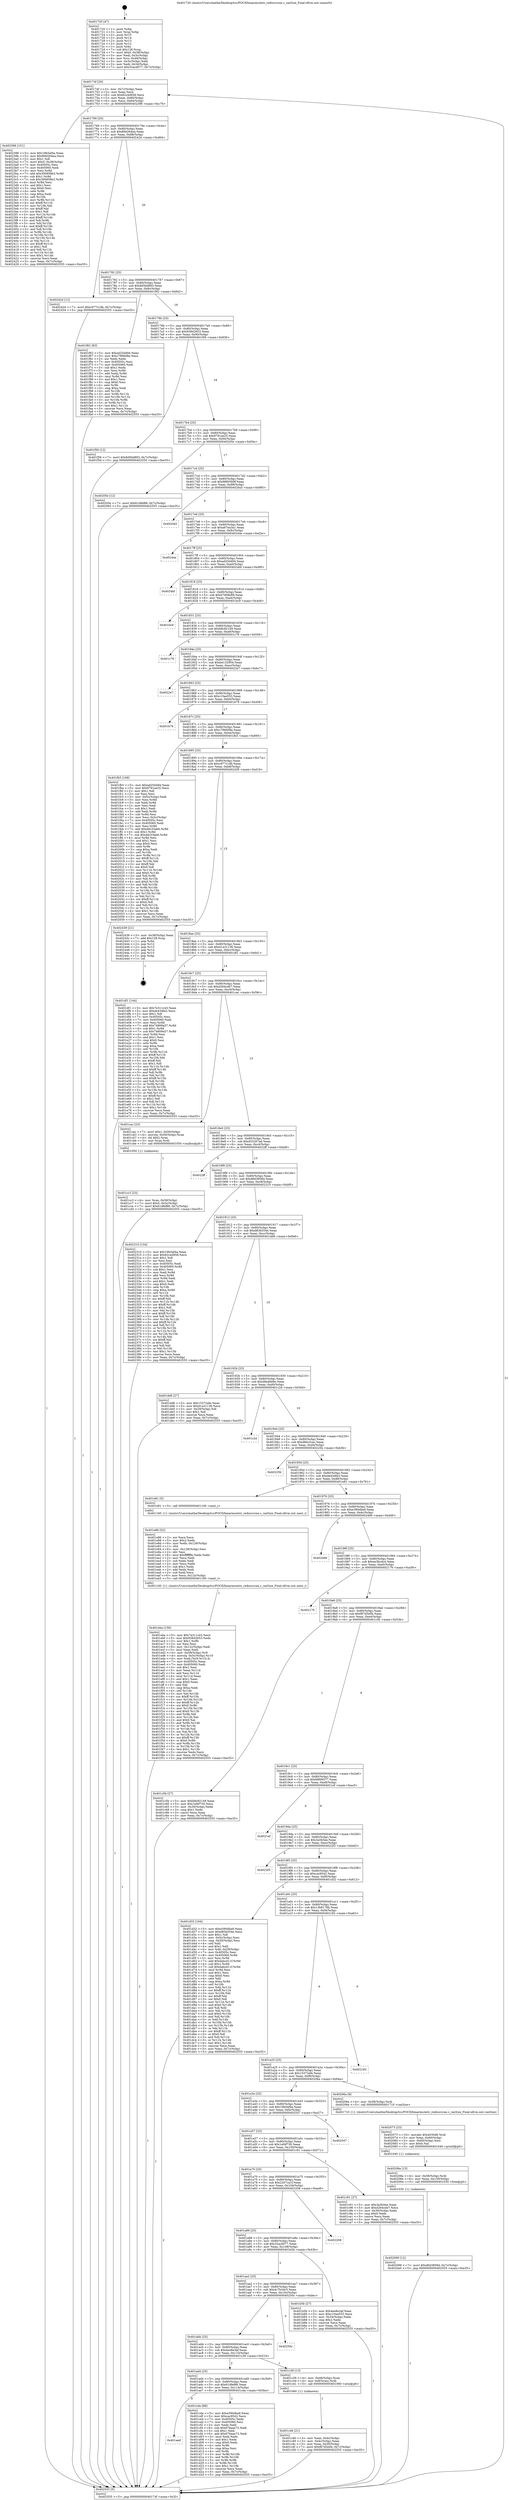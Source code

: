 digraph "0x401720" {
  label = "0x401720 (/mnt/c/Users/mathe/Desktop/tcc/POCII/binaries/extr_redissrcrax.c_raxSize_Final-ollvm.out::main(0))"
  labelloc = "t"
  node[shape=record]

  Entry [label="",width=0.3,height=0.3,shape=circle,fillcolor=black,style=filled]
  "0x40174f" [label="{
     0x40174f [26]\l
     | [instrs]\l
     &nbsp;&nbsp;0x40174f \<+3\>: mov -0x7c(%rbp),%eax\l
     &nbsp;&nbsp;0x401752 \<+2\>: mov %eax,%ecx\l
     &nbsp;&nbsp;0x401754 \<+6\>: sub $0x82c4d958,%ecx\l
     &nbsp;&nbsp;0x40175a \<+3\>: mov %eax,-0x80(%rbp)\l
     &nbsp;&nbsp;0x40175d \<+6\>: mov %ecx,-0x84(%rbp)\l
     &nbsp;&nbsp;0x401763 \<+6\>: je 0000000000402396 \<main+0xc76\>\l
  }"]
  "0x402396" [label="{
     0x402396 [151]\l
     | [instrs]\l
     &nbsp;&nbsp;0x402396 \<+5\>: mov $0x19b5af4a,%eax\l
     &nbsp;&nbsp;0x40239b \<+5\>: mov $0x89d264ea,%ecx\l
     &nbsp;&nbsp;0x4023a0 \<+2\>: mov $0x1,%dl\l
     &nbsp;&nbsp;0x4023a2 \<+7\>: movl $0x0,-0x38(%rbp)\l
     &nbsp;&nbsp;0x4023a9 \<+7\>: mov 0x40505c,%esi\l
     &nbsp;&nbsp;0x4023b0 \<+7\>: mov 0x405060,%edi\l
     &nbsp;&nbsp;0x4023b7 \<+3\>: mov %esi,%r8d\l
     &nbsp;&nbsp;0x4023ba \<+7\>: add $0x300858b3,%r8d\l
     &nbsp;&nbsp;0x4023c1 \<+4\>: sub $0x1,%r8d\l
     &nbsp;&nbsp;0x4023c5 \<+7\>: sub $0x300858b3,%r8d\l
     &nbsp;&nbsp;0x4023cc \<+4\>: imul %r8d,%esi\l
     &nbsp;&nbsp;0x4023d0 \<+3\>: and $0x1,%esi\l
     &nbsp;&nbsp;0x4023d3 \<+3\>: cmp $0x0,%esi\l
     &nbsp;&nbsp;0x4023d6 \<+4\>: sete %r9b\l
     &nbsp;&nbsp;0x4023da \<+3\>: cmp $0xa,%edi\l
     &nbsp;&nbsp;0x4023dd \<+4\>: setl %r10b\l
     &nbsp;&nbsp;0x4023e1 \<+3\>: mov %r9b,%r11b\l
     &nbsp;&nbsp;0x4023e4 \<+4\>: xor $0xff,%r11b\l
     &nbsp;&nbsp;0x4023e8 \<+3\>: mov %r10b,%bl\l
     &nbsp;&nbsp;0x4023eb \<+3\>: xor $0xff,%bl\l
     &nbsp;&nbsp;0x4023ee \<+3\>: xor $0x1,%dl\l
     &nbsp;&nbsp;0x4023f1 \<+3\>: mov %r11b,%r14b\l
     &nbsp;&nbsp;0x4023f4 \<+4\>: and $0xff,%r14b\l
     &nbsp;&nbsp;0x4023f8 \<+3\>: and %dl,%r9b\l
     &nbsp;&nbsp;0x4023fb \<+3\>: mov %bl,%r15b\l
     &nbsp;&nbsp;0x4023fe \<+4\>: and $0xff,%r15b\l
     &nbsp;&nbsp;0x402402 \<+3\>: and %dl,%r10b\l
     &nbsp;&nbsp;0x402405 \<+3\>: or %r9b,%r14b\l
     &nbsp;&nbsp;0x402408 \<+3\>: or %r10b,%r15b\l
     &nbsp;&nbsp;0x40240b \<+3\>: xor %r15b,%r14b\l
     &nbsp;&nbsp;0x40240e \<+3\>: or %bl,%r11b\l
     &nbsp;&nbsp;0x402411 \<+4\>: xor $0xff,%r11b\l
     &nbsp;&nbsp;0x402415 \<+3\>: or $0x1,%dl\l
     &nbsp;&nbsp;0x402418 \<+3\>: and %dl,%r11b\l
     &nbsp;&nbsp;0x40241b \<+3\>: or %r11b,%r14b\l
     &nbsp;&nbsp;0x40241e \<+4\>: test $0x1,%r14b\l
     &nbsp;&nbsp;0x402422 \<+3\>: cmovne %ecx,%eax\l
     &nbsp;&nbsp;0x402425 \<+3\>: mov %eax,-0x7c(%rbp)\l
     &nbsp;&nbsp;0x402428 \<+5\>: jmp 0000000000402555 \<main+0xe35\>\l
  }"]
  "0x401769" [label="{
     0x401769 [25]\l
     | [instrs]\l
     &nbsp;&nbsp;0x401769 \<+5\>: jmp 000000000040176e \<main+0x4e\>\l
     &nbsp;&nbsp;0x40176e \<+3\>: mov -0x80(%rbp),%eax\l
     &nbsp;&nbsp;0x401771 \<+5\>: sub $0x89d264ea,%eax\l
     &nbsp;&nbsp;0x401776 \<+6\>: mov %eax,-0x88(%rbp)\l
     &nbsp;&nbsp;0x40177c \<+6\>: je 000000000040242d \<main+0xd0d\>\l
  }"]
  Exit [label="",width=0.3,height=0.3,shape=circle,fillcolor=black,style=filled,peripheries=2]
  "0x40242d" [label="{
     0x40242d [12]\l
     | [instrs]\l
     &nbsp;&nbsp;0x40242d \<+7\>: movl $0xc977c1db,-0x7c(%rbp)\l
     &nbsp;&nbsp;0x402434 \<+5\>: jmp 0000000000402555 \<main+0xe35\>\l
  }"]
  "0x401782" [label="{
     0x401782 [25]\l
     | [instrs]\l
     &nbsp;&nbsp;0x401782 \<+5\>: jmp 0000000000401787 \<main+0x67\>\l
     &nbsp;&nbsp;0x401787 \<+3\>: mov -0x80(%rbp),%eax\l
     &nbsp;&nbsp;0x40178a \<+5\>: sub $0x8d5bd893,%eax\l
     &nbsp;&nbsp;0x40178f \<+6\>: mov %eax,-0x8c(%rbp)\l
     &nbsp;&nbsp;0x401795 \<+6\>: je 0000000000401f62 \<main+0x842\>\l
  }"]
  "0x402099" [label="{
     0x402099 [12]\l
     | [instrs]\l
     &nbsp;&nbsp;0x402099 \<+7\>: movl $0xd6d3858d,-0x7c(%rbp)\l
     &nbsp;&nbsp;0x4020a0 \<+5\>: jmp 0000000000402555 \<main+0xe35\>\l
  }"]
  "0x401f62" [label="{
     0x401f62 [83]\l
     | [instrs]\l
     &nbsp;&nbsp;0x401f62 \<+5\>: mov $0xad25d494,%eax\l
     &nbsp;&nbsp;0x401f67 \<+5\>: mov $0xc796608e,%ecx\l
     &nbsp;&nbsp;0x401f6c \<+2\>: xor %edx,%edx\l
     &nbsp;&nbsp;0x401f6e \<+7\>: mov 0x40505c,%esi\l
     &nbsp;&nbsp;0x401f75 \<+7\>: mov 0x405060,%edi\l
     &nbsp;&nbsp;0x401f7c \<+3\>: sub $0x1,%edx\l
     &nbsp;&nbsp;0x401f7f \<+3\>: mov %esi,%r8d\l
     &nbsp;&nbsp;0x401f82 \<+3\>: add %edx,%r8d\l
     &nbsp;&nbsp;0x401f85 \<+4\>: imul %r8d,%esi\l
     &nbsp;&nbsp;0x401f89 \<+3\>: and $0x1,%esi\l
     &nbsp;&nbsp;0x401f8c \<+3\>: cmp $0x0,%esi\l
     &nbsp;&nbsp;0x401f8f \<+4\>: sete %r9b\l
     &nbsp;&nbsp;0x401f93 \<+3\>: cmp $0xa,%edi\l
     &nbsp;&nbsp;0x401f96 \<+4\>: setl %r10b\l
     &nbsp;&nbsp;0x401f9a \<+3\>: mov %r9b,%r11b\l
     &nbsp;&nbsp;0x401f9d \<+3\>: and %r10b,%r11b\l
     &nbsp;&nbsp;0x401fa0 \<+3\>: xor %r10b,%r9b\l
     &nbsp;&nbsp;0x401fa3 \<+3\>: or %r9b,%r11b\l
     &nbsp;&nbsp;0x401fa6 \<+4\>: test $0x1,%r11b\l
     &nbsp;&nbsp;0x401faa \<+3\>: cmovne %ecx,%eax\l
     &nbsp;&nbsp;0x401fad \<+3\>: mov %eax,-0x7c(%rbp)\l
     &nbsp;&nbsp;0x401fb0 \<+5\>: jmp 0000000000402555 \<main+0xe35\>\l
  }"]
  "0x40179b" [label="{
     0x40179b [25]\l
     | [instrs]\l
     &nbsp;&nbsp;0x40179b \<+5\>: jmp 00000000004017a0 \<main+0x80\>\l
     &nbsp;&nbsp;0x4017a0 \<+3\>: mov -0x80(%rbp),%eax\l
     &nbsp;&nbsp;0x4017a3 \<+5\>: sub $0x93842653,%eax\l
     &nbsp;&nbsp;0x4017a8 \<+6\>: mov %eax,-0x90(%rbp)\l
     &nbsp;&nbsp;0x4017ae \<+6\>: je 0000000000401f56 \<main+0x836\>\l
  }"]
  "0x40208a" [label="{
     0x40208a [15]\l
     | [instrs]\l
     &nbsp;&nbsp;0x40208a \<+4\>: mov -0x58(%rbp),%rdi\l
     &nbsp;&nbsp;0x40208e \<+6\>: mov %eax,-0x130(%rbp)\l
     &nbsp;&nbsp;0x402094 \<+5\>: call 0000000000401030 \<free@plt\>\l
     | [calls]\l
     &nbsp;&nbsp;0x401030 \{1\} (unknown)\l
  }"]
  "0x401f56" [label="{
     0x401f56 [12]\l
     | [instrs]\l
     &nbsp;&nbsp;0x401f56 \<+7\>: movl $0x8d5bd893,-0x7c(%rbp)\l
     &nbsp;&nbsp;0x401f5d \<+5\>: jmp 0000000000402555 \<main+0xe35\>\l
  }"]
  "0x4017b4" [label="{
     0x4017b4 [25]\l
     | [instrs]\l
     &nbsp;&nbsp;0x4017b4 \<+5\>: jmp 00000000004017b9 \<main+0x99\>\l
     &nbsp;&nbsp;0x4017b9 \<+3\>: mov -0x80(%rbp),%eax\l
     &nbsp;&nbsp;0x4017bc \<+5\>: sub $0x9791ae25,%eax\l
     &nbsp;&nbsp;0x4017c1 \<+6\>: mov %eax,-0x94(%rbp)\l
     &nbsp;&nbsp;0x4017c7 \<+6\>: je 000000000040205e \<main+0x93e\>\l
  }"]
  "0x402073" [label="{
     0x402073 [23]\l
     | [instrs]\l
     &nbsp;&nbsp;0x402073 \<+10\>: movabs $0x4030d6,%rdi\l
     &nbsp;&nbsp;0x40207d \<+3\>: mov %eax,-0x60(%rbp)\l
     &nbsp;&nbsp;0x402080 \<+3\>: mov -0x60(%rbp),%esi\l
     &nbsp;&nbsp;0x402083 \<+2\>: mov $0x0,%al\l
     &nbsp;&nbsp;0x402085 \<+5\>: call 0000000000401040 \<printf@plt\>\l
     | [calls]\l
     &nbsp;&nbsp;0x401040 \{1\} (unknown)\l
  }"]
  "0x40205e" [label="{
     0x40205e [12]\l
     | [instrs]\l
     &nbsp;&nbsp;0x40205e \<+7\>: movl $0x61dfef86,-0x7c(%rbp)\l
     &nbsp;&nbsp;0x402065 \<+5\>: jmp 0000000000402555 \<main+0xe35\>\l
  }"]
  "0x4017cd" [label="{
     0x4017cd [25]\l
     | [instrs]\l
     &nbsp;&nbsp;0x4017cd \<+5\>: jmp 00000000004017d2 \<main+0xb2\>\l
     &nbsp;&nbsp;0x4017d2 \<+3\>: mov -0x80(%rbp),%eax\l
     &nbsp;&nbsp;0x4017d5 \<+5\>: sub $0x98805b9f,%eax\l
     &nbsp;&nbsp;0x4017da \<+6\>: mov %eax,-0x98(%rbp)\l
     &nbsp;&nbsp;0x4017e0 \<+6\>: je 00000000004020a5 \<main+0x985\>\l
  }"]
  "0x401eba" [label="{
     0x401eba [156]\l
     | [instrs]\l
     &nbsp;&nbsp;0x401eba \<+5\>: mov $0x7e311c43,%ecx\l
     &nbsp;&nbsp;0x401ebf \<+5\>: mov $0x93842653,%edx\l
     &nbsp;&nbsp;0x401ec4 \<+3\>: mov $0x1,%r8b\l
     &nbsp;&nbsp;0x401ec7 \<+2\>: xor %esi,%esi\l
     &nbsp;&nbsp;0x401ec9 \<+6\>: mov -0x12c(%rbp),%edi\l
     &nbsp;&nbsp;0x401ecf \<+3\>: imul %eax,%edi\l
     &nbsp;&nbsp;0x401ed2 \<+4\>: mov -0x58(%rbp),%r9\l
     &nbsp;&nbsp;0x401ed6 \<+4\>: movslq -0x5c(%rbp),%r10\l
     &nbsp;&nbsp;0x401eda \<+4\>: mov %edi,(%r9,%r10,4)\l
     &nbsp;&nbsp;0x401ede \<+7\>: mov 0x40505c,%eax\l
     &nbsp;&nbsp;0x401ee5 \<+7\>: mov 0x405060,%edi\l
     &nbsp;&nbsp;0x401eec \<+3\>: sub $0x1,%esi\l
     &nbsp;&nbsp;0x401eef \<+3\>: mov %eax,%r11d\l
     &nbsp;&nbsp;0x401ef2 \<+3\>: add %esi,%r11d\l
     &nbsp;&nbsp;0x401ef5 \<+4\>: imul %r11d,%eax\l
     &nbsp;&nbsp;0x401ef9 \<+3\>: and $0x1,%eax\l
     &nbsp;&nbsp;0x401efc \<+3\>: cmp $0x0,%eax\l
     &nbsp;&nbsp;0x401eff \<+3\>: sete %bl\l
     &nbsp;&nbsp;0x401f02 \<+3\>: cmp $0xa,%edi\l
     &nbsp;&nbsp;0x401f05 \<+4\>: setl %r14b\l
     &nbsp;&nbsp;0x401f09 \<+3\>: mov %bl,%r15b\l
     &nbsp;&nbsp;0x401f0c \<+4\>: xor $0xff,%r15b\l
     &nbsp;&nbsp;0x401f10 \<+3\>: mov %r14b,%r12b\l
     &nbsp;&nbsp;0x401f13 \<+4\>: xor $0xff,%r12b\l
     &nbsp;&nbsp;0x401f17 \<+4\>: xor $0x0,%r8b\l
     &nbsp;&nbsp;0x401f1b \<+3\>: mov %r15b,%r13b\l
     &nbsp;&nbsp;0x401f1e \<+4\>: and $0x0,%r13b\l
     &nbsp;&nbsp;0x401f22 \<+3\>: and %r8b,%bl\l
     &nbsp;&nbsp;0x401f25 \<+3\>: mov %r12b,%al\l
     &nbsp;&nbsp;0x401f28 \<+2\>: and $0x0,%al\l
     &nbsp;&nbsp;0x401f2a \<+3\>: and %r8b,%r14b\l
     &nbsp;&nbsp;0x401f2d \<+3\>: or %bl,%r13b\l
     &nbsp;&nbsp;0x401f30 \<+3\>: or %r14b,%al\l
     &nbsp;&nbsp;0x401f33 \<+3\>: xor %al,%r13b\l
     &nbsp;&nbsp;0x401f36 \<+3\>: or %r12b,%r15b\l
     &nbsp;&nbsp;0x401f39 \<+4\>: xor $0xff,%r15b\l
     &nbsp;&nbsp;0x401f3d \<+4\>: or $0x0,%r8b\l
     &nbsp;&nbsp;0x401f41 \<+3\>: and %r8b,%r15b\l
     &nbsp;&nbsp;0x401f44 \<+3\>: or %r15b,%r13b\l
     &nbsp;&nbsp;0x401f47 \<+4\>: test $0x1,%r13b\l
     &nbsp;&nbsp;0x401f4b \<+3\>: cmovne %edx,%ecx\l
     &nbsp;&nbsp;0x401f4e \<+3\>: mov %ecx,-0x7c(%rbp)\l
     &nbsp;&nbsp;0x401f51 \<+5\>: jmp 0000000000402555 \<main+0xe35\>\l
  }"]
  "0x4020a5" [label="{
     0x4020a5\l
  }", style=dashed]
  "0x4017e6" [label="{
     0x4017e6 [25]\l
     | [instrs]\l
     &nbsp;&nbsp;0x4017e6 \<+5\>: jmp 00000000004017eb \<main+0xcb\>\l
     &nbsp;&nbsp;0x4017eb \<+3\>: mov -0x80(%rbp),%eax\l
     &nbsp;&nbsp;0x4017ee \<+5\>: sub $0xa67ea3a1,%eax\l
     &nbsp;&nbsp;0x4017f3 \<+6\>: mov %eax,-0x9c(%rbp)\l
     &nbsp;&nbsp;0x4017f9 \<+6\>: je 000000000040244e \<main+0xd2e\>\l
  }"]
  "0x401e86" [label="{
     0x401e86 [52]\l
     | [instrs]\l
     &nbsp;&nbsp;0x401e86 \<+2\>: xor %ecx,%ecx\l
     &nbsp;&nbsp;0x401e88 \<+5\>: mov $0x2,%edx\l
     &nbsp;&nbsp;0x401e8d \<+6\>: mov %edx,-0x128(%rbp)\l
     &nbsp;&nbsp;0x401e93 \<+1\>: cltd\l
     &nbsp;&nbsp;0x401e94 \<+6\>: mov -0x128(%rbp),%esi\l
     &nbsp;&nbsp;0x401e9a \<+2\>: idiv %esi\l
     &nbsp;&nbsp;0x401e9c \<+6\>: imul $0xfffffffe,%edx,%edx\l
     &nbsp;&nbsp;0x401ea2 \<+2\>: mov %ecx,%edi\l
     &nbsp;&nbsp;0x401ea4 \<+2\>: sub %edx,%edi\l
     &nbsp;&nbsp;0x401ea6 \<+2\>: mov %ecx,%edx\l
     &nbsp;&nbsp;0x401ea8 \<+3\>: sub $0x1,%edx\l
     &nbsp;&nbsp;0x401eab \<+2\>: add %edx,%edi\l
     &nbsp;&nbsp;0x401ead \<+2\>: sub %edi,%ecx\l
     &nbsp;&nbsp;0x401eaf \<+6\>: mov %ecx,-0x12c(%rbp)\l
     &nbsp;&nbsp;0x401eb5 \<+5\>: call 0000000000401160 \<next_i\>\l
     | [calls]\l
     &nbsp;&nbsp;0x401160 \{1\} (/mnt/c/Users/mathe/Desktop/tcc/POCII/binaries/extr_redissrcrax.c_raxSize_Final-ollvm.out::next_i)\l
  }"]
  "0x40244e" [label="{
     0x40244e\l
  }", style=dashed]
  "0x4017ff" [label="{
     0x4017ff [25]\l
     | [instrs]\l
     &nbsp;&nbsp;0x4017ff \<+5\>: jmp 0000000000401804 \<main+0xe4\>\l
     &nbsp;&nbsp;0x401804 \<+3\>: mov -0x80(%rbp),%eax\l
     &nbsp;&nbsp;0x401807 \<+5\>: sub $0xad25d494,%eax\l
     &nbsp;&nbsp;0x40180c \<+6\>: mov %eax,-0xa0(%rbp)\l
     &nbsp;&nbsp;0x401812 \<+6\>: je 00000000004024bf \<main+0xd9f\>\l
  }"]
  "0x401aed" [label="{
     0x401aed\l
  }", style=dashed]
  "0x4024bf" [label="{
     0x4024bf\l
  }", style=dashed]
  "0x401818" [label="{
     0x401818 [25]\l
     | [instrs]\l
     &nbsp;&nbsp;0x401818 \<+5\>: jmp 000000000040181d \<main+0xfd\>\l
     &nbsp;&nbsp;0x40181d \<+3\>: mov -0x80(%rbp),%eax\l
     &nbsp;&nbsp;0x401820 \<+5\>: sub $0xb7d09e89,%eax\l
     &nbsp;&nbsp;0x401825 \<+6\>: mov %eax,-0xa4(%rbp)\l
     &nbsp;&nbsp;0x40182b \<+6\>: je 0000000000401bc9 \<main+0x4a9\>\l
  }"]
  "0x401cda" [label="{
     0x401cda [88]\l
     | [instrs]\l
     &nbsp;&nbsp;0x401cda \<+5\>: mov $0xe390dba9,%eax\l
     &nbsp;&nbsp;0x401cdf \<+5\>: mov $0xcac9542,%ecx\l
     &nbsp;&nbsp;0x401ce4 \<+7\>: mov 0x40505c,%edx\l
     &nbsp;&nbsp;0x401ceb \<+7\>: mov 0x405060,%esi\l
     &nbsp;&nbsp;0x401cf2 \<+2\>: mov %edx,%edi\l
     &nbsp;&nbsp;0x401cf4 \<+6\>: sub $0x676aae73,%edi\l
     &nbsp;&nbsp;0x401cfa \<+3\>: sub $0x1,%edi\l
     &nbsp;&nbsp;0x401cfd \<+6\>: add $0x676aae73,%edi\l
     &nbsp;&nbsp;0x401d03 \<+3\>: imul %edi,%edx\l
     &nbsp;&nbsp;0x401d06 \<+3\>: and $0x1,%edx\l
     &nbsp;&nbsp;0x401d09 \<+3\>: cmp $0x0,%edx\l
     &nbsp;&nbsp;0x401d0c \<+4\>: sete %r8b\l
     &nbsp;&nbsp;0x401d10 \<+3\>: cmp $0xa,%esi\l
     &nbsp;&nbsp;0x401d13 \<+4\>: setl %r9b\l
     &nbsp;&nbsp;0x401d17 \<+3\>: mov %r8b,%r10b\l
     &nbsp;&nbsp;0x401d1a \<+3\>: and %r9b,%r10b\l
     &nbsp;&nbsp;0x401d1d \<+3\>: xor %r9b,%r8b\l
     &nbsp;&nbsp;0x401d20 \<+3\>: or %r8b,%r10b\l
     &nbsp;&nbsp;0x401d23 \<+4\>: test $0x1,%r10b\l
     &nbsp;&nbsp;0x401d27 \<+3\>: cmovne %ecx,%eax\l
     &nbsp;&nbsp;0x401d2a \<+3\>: mov %eax,-0x7c(%rbp)\l
     &nbsp;&nbsp;0x401d2d \<+5\>: jmp 0000000000402555 \<main+0xe35\>\l
  }"]
  "0x401bc9" [label="{
     0x401bc9\l
  }", style=dashed]
  "0x401831" [label="{
     0x401831 [25]\l
     | [instrs]\l
     &nbsp;&nbsp;0x401831 \<+5\>: jmp 0000000000401836 \<main+0x116\>\l
     &nbsp;&nbsp;0x401836 \<+3\>: mov -0x80(%rbp),%eax\l
     &nbsp;&nbsp;0x401839 \<+5\>: sub $0xb8c82149,%eax\l
     &nbsp;&nbsp;0x40183e \<+6\>: mov %eax,-0xa8(%rbp)\l
     &nbsp;&nbsp;0x401844 \<+6\>: je 0000000000401c76 \<main+0x556\>\l
  }"]
  "0x401cc3" [label="{
     0x401cc3 [23]\l
     | [instrs]\l
     &nbsp;&nbsp;0x401cc3 \<+4\>: mov %rax,-0x58(%rbp)\l
     &nbsp;&nbsp;0x401cc7 \<+7\>: movl $0x0,-0x5c(%rbp)\l
     &nbsp;&nbsp;0x401cce \<+7\>: movl $0x61dfef86,-0x7c(%rbp)\l
     &nbsp;&nbsp;0x401cd5 \<+5\>: jmp 0000000000402555 \<main+0xe35\>\l
  }"]
  "0x401c76" [label="{
     0x401c76\l
  }", style=dashed]
  "0x40184a" [label="{
     0x40184a [25]\l
     | [instrs]\l
     &nbsp;&nbsp;0x40184a \<+5\>: jmp 000000000040184f \<main+0x12f\>\l
     &nbsp;&nbsp;0x40184f \<+3\>: mov -0x80(%rbp),%eax\l
     &nbsp;&nbsp;0x401852 \<+5\>: sub $0xbe132954,%eax\l
     &nbsp;&nbsp;0x401857 \<+6\>: mov %eax,-0xac(%rbp)\l
     &nbsp;&nbsp;0x40185d \<+6\>: je 00000000004022e7 \<main+0xbc7\>\l
  }"]
  "0x401c46" [label="{
     0x401c46 [21]\l
     | [instrs]\l
     &nbsp;&nbsp;0x401c46 \<+3\>: mov %eax,-0x4c(%rbp)\l
     &nbsp;&nbsp;0x401c49 \<+3\>: mov -0x4c(%rbp),%eax\l
     &nbsp;&nbsp;0x401c4c \<+3\>: mov %eax,-0x30(%rbp)\l
     &nbsp;&nbsp;0x401c4f \<+7\>: movl $0xf87d5e0b,-0x7c(%rbp)\l
     &nbsp;&nbsp;0x401c56 \<+5\>: jmp 0000000000402555 \<main+0xe35\>\l
  }"]
  "0x4022e7" [label="{
     0x4022e7\l
  }", style=dashed]
  "0x401863" [label="{
     0x401863 [25]\l
     | [instrs]\l
     &nbsp;&nbsp;0x401863 \<+5\>: jmp 0000000000401868 \<main+0x148\>\l
     &nbsp;&nbsp;0x401868 \<+3\>: mov -0x80(%rbp),%eax\l
     &nbsp;&nbsp;0x40186b \<+5\>: sub $0xc10ae553,%eax\l
     &nbsp;&nbsp;0x401870 \<+6\>: mov %eax,-0xb0(%rbp)\l
     &nbsp;&nbsp;0x401876 \<+6\>: je 0000000000401b76 \<main+0x456\>\l
  }"]
  "0x401ad4" [label="{
     0x401ad4 [25]\l
     | [instrs]\l
     &nbsp;&nbsp;0x401ad4 \<+5\>: jmp 0000000000401ad9 \<main+0x3b9\>\l
     &nbsp;&nbsp;0x401ad9 \<+3\>: mov -0x80(%rbp),%eax\l
     &nbsp;&nbsp;0x401adc \<+5\>: sub $0x61dfef86,%eax\l
     &nbsp;&nbsp;0x401ae1 \<+6\>: mov %eax,-0x114(%rbp)\l
     &nbsp;&nbsp;0x401ae7 \<+6\>: je 0000000000401cda \<main+0x5ba\>\l
  }"]
  "0x401b76" [label="{
     0x401b76\l
  }", style=dashed]
  "0x40187c" [label="{
     0x40187c [25]\l
     | [instrs]\l
     &nbsp;&nbsp;0x40187c \<+5\>: jmp 0000000000401881 \<main+0x161\>\l
     &nbsp;&nbsp;0x401881 \<+3\>: mov -0x80(%rbp),%eax\l
     &nbsp;&nbsp;0x401884 \<+5\>: sub $0xc796608e,%eax\l
     &nbsp;&nbsp;0x401889 \<+6\>: mov %eax,-0xb4(%rbp)\l
     &nbsp;&nbsp;0x40188f \<+6\>: je 0000000000401fb5 \<main+0x895\>\l
  }"]
  "0x401c39" [label="{
     0x401c39 [13]\l
     | [instrs]\l
     &nbsp;&nbsp;0x401c39 \<+4\>: mov -0x48(%rbp),%rax\l
     &nbsp;&nbsp;0x401c3d \<+4\>: mov 0x8(%rax),%rdi\l
     &nbsp;&nbsp;0x401c41 \<+5\>: call 0000000000401060 \<atoi@plt\>\l
     | [calls]\l
     &nbsp;&nbsp;0x401060 \{1\} (unknown)\l
  }"]
  "0x401fb5" [label="{
     0x401fb5 [169]\l
     | [instrs]\l
     &nbsp;&nbsp;0x401fb5 \<+5\>: mov $0xad25d494,%eax\l
     &nbsp;&nbsp;0x401fba \<+5\>: mov $0x9791ae25,%ecx\l
     &nbsp;&nbsp;0x401fbf \<+2\>: mov $0x1,%dl\l
     &nbsp;&nbsp;0x401fc1 \<+2\>: xor %esi,%esi\l
     &nbsp;&nbsp;0x401fc3 \<+3\>: mov -0x5c(%rbp),%edi\l
     &nbsp;&nbsp;0x401fc6 \<+3\>: mov %esi,%r8d\l
     &nbsp;&nbsp;0x401fc9 \<+3\>: sub %edi,%r8d\l
     &nbsp;&nbsp;0x401fcc \<+2\>: mov %esi,%edi\l
     &nbsp;&nbsp;0x401fce \<+3\>: sub $0x1,%edi\l
     &nbsp;&nbsp;0x401fd1 \<+3\>: add %edi,%r8d\l
     &nbsp;&nbsp;0x401fd4 \<+3\>: sub %r8d,%esi\l
     &nbsp;&nbsp;0x401fd7 \<+3\>: mov %esi,-0x5c(%rbp)\l
     &nbsp;&nbsp;0x401fda \<+7\>: mov 0x40505c,%esi\l
     &nbsp;&nbsp;0x401fe1 \<+7\>: mov 0x405060,%edi\l
     &nbsp;&nbsp;0x401fe8 \<+3\>: mov %esi,%r8d\l
     &nbsp;&nbsp;0x401feb \<+7\>: add $0xddc33ab6,%r8d\l
     &nbsp;&nbsp;0x401ff2 \<+4\>: sub $0x1,%r8d\l
     &nbsp;&nbsp;0x401ff6 \<+7\>: sub $0xddc33ab6,%r8d\l
     &nbsp;&nbsp;0x401ffd \<+4\>: imul %r8d,%esi\l
     &nbsp;&nbsp;0x402001 \<+3\>: and $0x1,%esi\l
     &nbsp;&nbsp;0x402004 \<+3\>: cmp $0x0,%esi\l
     &nbsp;&nbsp;0x402007 \<+4\>: sete %r9b\l
     &nbsp;&nbsp;0x40200b \<+3\>: cmp $0xa,%edi\l
     &nbsp;&nbsp;0x40200e \<+4\>: setl %r10b\l
     &nbsp;&nbsp;0x402012 \<+3\>: mov %r9b,%r11b\l
     &nbsp;&nbsp;0x402015 \<+4\>: xor $0xff,%r11b\l
     &nbsp;&nbsp;0x402019 \<+3\>: mov %r10b,%bl\l
     &nbsp;&nbsp;0x40201c \<+3\>: xor $0xff,%bl\l
     &nbsp;&nbsp;0x40201f \<+3\>: xor $0x0,%dl\l
     &nbsp;&nbsp;0x402022 \<+3\>: mov %r11b,%r14b\l
     &nbsp;&nbsp;0x402025 \<+4\>: and $0x0,%r14b\l
     &nbsp;&nbsp;0x402029 \<+3\>: and %dl,%r9b\l
     &nbsp;&nbsp;0x40202c \<+3\>: mov %bl,%r15b\l
     &nbsp;&nbsp;0x40202f \<+4\>: and $0x0,%r15b\l
     &nbsp;&nbsp;0x402033 \<+3\>: and %dl,%r10b\l
     &nbsp;&nbsp;0x402036 \<+3\>: or %r9b,%r14b\l
     &nbsp;&nbsp;0x402039 \<+3\>: or %r10b,%r15b\l
     &nbsp;&nbsp;0x40203c \<+3\>: xor %r15b,%r14b\l
     &nbsp;&nbsp;0x40203f \<+3\>: or %bl,%r11b\l
     &nbsp;&nbsp;0x402042 \<+4\>: xor $0xff,%r11b\l
     &nbsp;&nbsp;0x402046 \<+3\>: or $0x0,%dl\l
     &nbsp;&nbsp;0x402049 \<+3\>: and %dl,%r11b\l
     &nbsp;&nbsp;0x40204c \<+3\>: or %r11b,%r14b\l
     &nbsp;&nbsp;0x40204f \<+4\>: test $0x1,%r14b\l
     &nbsp;&nbsp;0x402053 \<+3\>: cmovne %ecx,%eax\l
     &nbsp;&nbsp;0x402056 \<+3\>: mov %eax,-0x7c(%rbp)\l
     &nbsp;&nbsp;0x402059 \<+5\>: jmp 0000000000402555 \<main+0xe35\>\l
  }"]
  "0x401895" [label="{
     0x401895 [25]\l
     | [instrs]\l
     &nbsp;&nbsp;0x401895 \<+5\>: jmp 000000000040189a \<main+0x17a\>\l
     &nbsp;&nbsp;0x40189a \<+3\>: mov -0x80(%rbp),%eax\l
     &nbsp;&nbsp;0x40189d \<+5\>: sub $0xc977c1db,%eax\l
     &nbsp;&nbsp;0x4018a2 \<+6\>: mov %eax,-0xb8(%rbp)\l
     &nbsp;&nbsp;0x4018a8 \<+6\>: je 0000000000402439 \<main+0xd19\>\l
  }"]
  "0x401abb" [label="{
     0x401abb [25]\l
     | [instrs]\l
     &nbsp;&nbsp;0x401abb \<+5\>: jmp 0000000000401ac0 \<main+0x3a0\>\l
     &nbsp;&nbsp;0x401ac0 \<+3\>: mov -0x80(%rbp),%eax\l
     &nbsp;&nbsp;0x401ac3 \<+5\>: sub $0x4ee8e3af,%eax\l
     &nbsp;&nbsp;0x401ac8 \<+6\>: mov %eax,-0x110(%rbp)\l
     &nbsp;&nbsp;0x401ace \<+6\>: je 0000000000401c39 \<main+0x519\>\l
  }"]
  "0x402439" [label="{
     0x402439 [21]\l
     | [instrs]\l
     &nbsp;&nbsp;0x402439 \<+3\>: mov -0x38(%rbp),%eax\l
     &nbsp;&nbsp;0x40243c \<+7\>: add $0x128,%rsp\l
     &nbsp;&nbsp;0x402443 \<+1\>: pop %rbx\l
     &nbsp;&nbsp;0x402444 \<+2\>: pop %r12\l
     &nbsp;&nbsp;0x402446 \<+2\>: pop %r13\l
     &nbsp;&nbsp;0x402448 \<+2\>: pop %r14\l
     &nbsp;&nbsp;0x40244a \<+2\>: pop %r15\l
     &nbsp;&nbsp;0x40244c \<+1\>: pop %rbp\l
     &nbsp;&nbsp;0x40244d \<+1\>: ret\l
  }"]
  "0x4018ae" [label="{
     0x4018ae [25]\l
     | [instrs]\l
     &nbsp;&nbsp;0x4018ae \<+5\>: jmp 00000000004018b3 \<main+0x193\>\l
     &nbsp;&nbsp;0x4018b3 \<+3\>: mov -0x80(%rbp),%eax\l
     &nbsp;&nbsp;0x4018b6 \<+5\>: sub $0xd1a31136,%eax\l
     &nbsp;&nbsp;0x4018bb \<+6\>: mov %eax,-0xbc(%rbp)\l
     &nbsp;&nbsp;0x4018c1 \<+6\>: je 0000000000401df1 \<main+0x6d1\>\l
  }"]
  "0x40250c" [label="{
     0x40250c\l
  }", style=dashed]
  "0x401df1" [label="{
     0x401df1 [144]\l
     | [instrs]\l
     &nbsp;&nbsp;0x401df1 \<+5\>: mov $0x7e311c43,%eax\l
     &nbsp;&nbsp;0x401df6 \<+5\>: mov $0xde43dfa3,%ecx\l
     &nbsp;&nbsp;0x401dfb \<+2\>: mov $0x1,%dl\l
     &nbsp;&nbsp;0x401dfd \<+7\>: mov 0x40505c,%esi\l
     &nbsp;&nbsp;0x401e04 \<+7\>: mov 0x405060,%edi\l
     &nbsp;&nbsp;0x401e0b \<+3\>: mov %esi,%r8d\l
     &nbsp;&nbsp;0x401e0e \<+7\>: add $0x74809a57,%r8d\l
     &nbsp;&nbsp;0x401e15 \<+4\>: sub $0x1,%r8d\l
     &nbsp;&nbsp;0x401e19 \<+7\>: sub $0x74809a57,%r8d\l
     &nbsp;&nbsp;0x401e20 \<+4\>: imul %r8d,%esi\l
     &nbsp;&nbsp;0x401e24 \<+3\>: and $0x1,%esi\l
     &nbsp;&nbsp;0x401e27 \<+3\>: cmp $0x0,%esi\l
     &nbsp;&nbsp;0x401e2a \<+4\>: sete %r9b\l
     &nbsp;&nbsp;0x401e2e \<+3\>: cmp $0xa,%edi\l
     &nbsp;&nbsp;0x401e31 \<+4\>: setl %r10b\l
     &nbsp;&nbsp;0x401e35 \<+3\>: mov %r9b,%r11b\l
     &nbsp;&nbsp;0x401e38 \<+4\>: xor $0xff,%r11b\l
     &nbsp;&nbsp;0x401e3c \<+3\>: mov %r10b,%bl\l
     &nbsp;&nbsp;0x401e3f \<+3\>: xor $0xff,%bl\l
     &nbsp;&nbsp;0x401e42 \<+3\>: xor $0x1,%dl\l
     &nbsp;&nbsp;0x401e45 \<+3\>: mov %r11b,%r14b\l
     &nbsp;&nbsp;0x401e48 \<+4\>: and $0xff,%r14b\l
     &nbsp;&nbsp;0x401e4c \<+3\>: and %dl,%r9b\l
     &nbsp;&nbsp;0x401e4f \<+3\>: mov %bl,%r15b\l
     &nbsp;&nbsp;0x401e52 \<+4\>: and $0xff,%r15b\l
     &nbsp;&nbsp;0x401e56 \<+3\>: and %dl,%r10b\l
     &nbsp;&nbsp;0x401e59 \<+3\>: or %r9b,%r14b\l
     &nbsp;&nbsp;0x401e5c \<+3\>: or %r10b,%r15b\l
     &nbsp;&nbsp;0x401e5f \<+3\>: xor %r15b,%r14b\l
     &nbsp;&nbsp;0x401e62 \<+3\>: or %bl,%r11b\l
     &nbsp;&nbsp;0x401e65 \<+4\>: xor $0xff,%r11b\l
     &nbsp;&nbsp;0x401e69 \<+3\>: or $0x1,%dl\l
     &nbsp;&nbsp;0x401e6c \<+3\>: and %dl,%r11b\l
     &nbsp;&nbsp;0x401e6f \<+3\>: or %r11b,%r14b\l
     &nbsp;&nbsp;0x401e72 \<+4\>: test $0x1,%r14b\l
     &nbsp;&nbsp;0x401e76 \<+3\>: cmovne %ecx,%eax\l
     &nbsp;&nbsp;0x401e79 \<+3\>: mov %eax,-0x7c(%rbp)\l
     &nbsp;&nbsp;0x401e7c \<+5\>: jmp 0000000000402555 \<main+0xe35\>\l
  }"]
  "0x4018c7" [label="{
     0x4018c7 [25]\l
     | [instrs]\l
     &nbsp;&nbsp;0x4018c7 \<+5\>: jmp 00000000004018cc \<main+0x1ac\>\l
     &nbsp;&nbsp;0x4018cc \<+3\>: mov -0x80(%rbp),%eax\l
     &nbsp;&nbsp;0x4018cf \<+5\>: sub $0xd264cde7,%eax\l
     &nbsp;&nbsp;0x4018d4 \<+6\>: mov %eax,-0xc0(%rbp)\l
     &nbsp;&nbsp;0x4018da \<+6\>: je 0000000000401cac \<main+0x58c\>\l
  }"]
  "0x401720" [label="{
     0x401720 [47]\l
     | [instrs]\l
     &nbsp;&nbsp;0x401720 \<+1\>: push %rbp\l
     &nbsp;&nbsp;0x401721 \<+3\>: mov %rsp,%rbp\l
     &nbsp;&nbsp;0x401724 \<+2\>: push %r15\l
     &nbsp;&nbsp;0x401726 \<+2\>: push %r14\l
     &nbsp;&nbsp;0x401728 \<+2\>: push %r13\l
     &nbsp;&nbsp;0x40172a \<+2\>: push %r12\l
     &nbsp;&nbsp;0x40172c \<+1\>: push %rbx\l
     &nbsp;&nbsp;0x40172d \<+7\>: sub $0x128,%rsp\l
     &nbsp;&nbsp;0x401734 \<+7\>: movl $0x0,-0x38(%rbp)\l
     &nbsp;&nbsp;0x40173b \<+3\>: mov %edi,-0x3c(%rbp)\l
     &nbsp;&nbsp;0x40173e \<+4\>: mov %rsi,-0x48(%rbp)\l
     &nbsp;&nbsp;0x401742 \<+3\>: mov -0x3c(%rbp),%edi\l
     &nbsp;&nbsp;0x401745 \<+3\>: mov %edi,-0x34(%rbp)\l
     &nbsp;&nbsp;0x401748 \<+7\>: movl $0x32acd077,-0x7c(%rbp)\l
  }"]
  "0x401cac" [label="{
     0x401cac [23]\l
     | [instrs]\l
     &nbsp;&nbsp;0x401cac \<+7\>: movl $0x1,-0x50(%rbp)\l
     &nbsp;&nbsp;0x401cb3 \<+4\>: movslq -0x50(%rbp),%rax\l
     &nbsp;&nbsp;0x401cb7 \<+4\>: shl $0x2,%rax\l
     &nbsp;&nbsp;0x401cbb \<+3\>: mov %rax,%rdi\l
     &nbsp;&nbsp;0x401cbe \<+5\>: call 0000000000401050 \<malloc@plt\>\l
     | [calls]\l
     &nbsp;&nbsp;0x401050 \{1\} (unknown)\l
  }"]
  "0x4018e0" [label="{
     0x4018e0 [25]\l
     | [instrs]\l
     &nbsp;&nbsp;0x4018e0 \<+5\>: jmp 00000000004018e5 \<main+0x1c5\>\l
     &nbsp;&nbsp;0x4018e5 \<+3\>: mov -0x80(%rbp),%eax\l
     &nbsp;&nbsp;0x4018e8 \<+5\>: sub $0xd33267ad,%eax\l
     &nbsp;&nbsp;0x4018ed \<+6\>: mov %eax,-0xc4(%rbp)\l
     &nbsp;&nbsp;0x4018f3 \<+6\>: je 00000000004022ff \<main+0xbdf\>\l
  }"]
  "0x402555" [label="{
     0x402555 [5]\l
     | [instrs]\l
     &nbsp;&nbsp;0x402555 \<+5\>: jmp 000000000040174f \<main+0x2f\>\l
  }"]
  "0x4022ff" [label="{
     0x4022ff\l
  }", style=dashed]
  "0x4018f9" [label="{
     0x4018f9 [25]\l
     | [instrs]\l
     &nbsp;&nbsp;0x4018f9 \<+5\>: jmp 00000000004018fe \<main+0x1de\>\l
     &nbsp;&nbsp;0x4018fe \<+3\>: mov -0x80(%rbp),%eax\l
     &nbsp;&nbsp;0x401901 \<+5\>: sub $0xd6d3858d,%eax\l
     &nbsp;&nbsp;0x401906 \<+6\>: mov %eax,-0xc8(%rbp)\l
     &nbsp;&nbsp;0x40190c \<+6\>: je 0000000000402310 \<main+0xbf0\>\l
  }"]
  "0x401aa2" [label="{
     0x401aa2 [25]\l
     | [instrs]\l
     &nbsp;&nbsp;0x401aa2 \<+5\>: jmp 0000000000401aa7 \<main+0x387\>\l
     &nbsp;&nbsp;0x401aa7 \<+3\>: mov -0x80(%rbp),%eax\l
     &nbsp;&nbsp;0x401aaa \<+5\>: sub $0x4c7b34c5,%eax\l
     &nbsp;&nbsp;0x401aaf \<+6\>: mov %eax,-0x10c(%rbp)\l
     &nbsp;&nbsp;0x401ab5 \<+6\>: je 000000000040250c \<main+0xdec\>\l
  }"]
  "0x402310" [label="{
     0x402310 [134]\l
     | [instrs]\l
     &nbsp;&nbsp;0x402310 \<+5\>: mov $0x19b5af4a,%eax\l
     &nbsp;&nbsp;0x402315 \<+5\>: mov $0x82c4d958,%ecx\l
     &nbsp;&nbsp;0x40231a \<+2\>: mov $0x1,%dl\l
     &nbsp;&nbsp;0x40231c \<+2\>: xor %esi,%esi\l
     &nbsp;&nbsp;0x40231e \<+7\>: mov 0x40505c,%edi\l
     &nbsp;&nbsp;0x402325 \<+8\>: mov 0x405060,%r8d\l
     &nbsp;&nbsp;0x40232d \<+3\>: sub $0x1,%esi\l
     &nbsp;&nbsp;0x402330 \<+3\>: mov %edi,%r9d\l
     &nbsp;&nbsp;0x402333 \<+3\>: add %esi,%r9d\l
     &nbsp;&nbsp;0x402336 \<+4\>: imul %r9d,%edi\l
     &nbsp;&nbsp;0x40233a \<+3\>: and $0x1,%edi\l
     &nbsp;&nbsp;0x40233d \<+3\>: cmp $0x0,%edi\l
     &nbsp;&nbsp;0x402340 \<+4\>: sete %r10b\l
     &nbsp;&nbsp;0x402344 \<+4\>: cmp $0xa,%r8d\l
     &nbsp;&nbsp;0x402348 \<+4\>: setl %r11b\l
     &nbsp;&nbsp;0x40234c \<+3\>: mov %r10b,%bl\l
     &nbsp;&nbsp;0x40234f \<+3\>: xor $0xff,%bl\l
     &nbsp;&nbsp;0x402352 \<+3\>: mov %r11b,%r14b\l
     &nbsp;&nbsp;0x402355 \<+4\>: xor $0xff,%r14b\l
     &nbsp;&nbsp;0x402359 \<+3\>: xor $0x1,%dl\l
     &nbsp;&nbsp;0x40235c \<+3\>: mov %bl,%r15b\l
     &nbsp;&nbsp;0x40235f \<+4\>: and $0xff,%r15b\l
     &nbsp;&nbsp;0x402363 \<+3\>: and %dl,%r10b\l
     &nbsp;&nbsp;0x402366 \<+3\>: mov %r14b,%r12b\l
     &nbsp;&nbsp;0x402369 \<+4\>: and $0xff,%r12b\l
     &nbsp;&nbsp;0x40236d \<+3\>: and %dl,%r11b\l
     &nbsp;&nbsp;0x402370 \<+3\>: or %r10b,%r15b\l
     &nbsp;&nbsp;0x402373 \<+3\>: or %r11b,%r12b\l
     &nbsp;&nbsp;0x402376 \<+3\>: xor %r12b,%r15b\l
     &nbsp;&nbsp;0x402379 \<+3\>: or %r14b,%bl\l
     &nbsp;&nbsp;0x40237c \<+3\>: xor $0xff,%bl\l
     &nbsp;&nbsp;0x40237f \<+3\>: or $0x1,%dl\l
     &nbsp;&nbsp;0x402382 \<+2\>: and %dl,%bl\l
     &nbsp;&nbsp;0x402384 \<+3\>: or %bl,%r15b\l
     &nbsp;&nbsp;0x402387 \<+4\>: test $0x1,%r15b\l
     &nbsp;&nbsp;0x40238b \<+3\>: cmovne %ecx,%eax\l
     &nbsp;&nbsp;0x40238e \<+3\>: mov %eax,-0x7c(%rbp)\l
     &nbsp;&nbsp;0x402391 \<+5\>: jmp 0000000000402555 \<main+0xe35\>\l
  }"]
  "0x401912" [label="{
     0x401912 [25]\l
     | [instrs]\l
     &nbsp;&nbsp;0x401912 \<+5\>: jmp 0000000000401917 \<main+0x1f7\>\l
     &nbsp;&nbsp;0x401917 \<+3\>: mov -0x80(%rbp),%eax\l
     &nbsp;&nbsp;0x40191a \<+5\>: sub $0xd83b554e,%eax\l
     &nbsp;&nbsp;0x40191f \<+6\>: mov %eax,-0xcc(%rbp)\l
     &nbsp;&nbsp;0x401925 \<+6\>: je 0000000000401dd6 \<main+0x6b6\>\l
  }"]
  "0x401b5b" [label="{
     0x401b5b [27]\l
     | [instrs]\l
     &nbsp;&nbsp;0x401b5b \<+5\>: mov $0x4ee8e3af,%eax\l
     &nbsp;&nbsp;0x401b60 \<+5\>: mov $0xc10ae553,%ecx\l
     &nbsp;&nbsp;0x401b65 \<+3\>: mov -0x34(%rbp),%edx\l
     &nbsp;&nbsp;0x401b68 \<+3\>: cmp $0x2,%edx\l
     &nbsp;&nbsp;0x401b6b \<+3\>: cmovne %ecx,%eax\l
     &nbsp;&nbsp;0x401b6e \<+3\>: mov %eax,-0x7c(%rbp)\l
     &nbsp;&nbsp;0x401b71 \<+5\>: jmp 0000000000402555 \<main+0xe35\>\l
  }"]
  "0x401dd6" [label="{
     0x401dd6 [27]\l
     | [instrs]\l
     &nbsp;&nbsp;0x401dd6 \<+5\>: mov $0x15372efe,%eax\l
     &nbsp;&nbsp;0x401ddb \<+5\>: mov $0xd1a31136,%ecx\l
     &nbsp;&nbsp;0x401de0 \<+3\>: mov -0x29(%rbp),%dl\l
     &nbsp;&nbsp;0x401de3 \<+3\>: test $0x1,%dl\l
     &nbsp;&nbsp;0x401de6 \<+3\>: cmovne %ecx,%eax\l
     &nbsp;&nbsp;0x401de9 \<+3\>: mov %eax,-0x7c(%rbp)\l
     &nbsp;&nbsp;0x401dec \<+5\>: jmp 0000000000402555 \<main+0xe35\>\l
  }"]
  "0x40192b" [label="{
     0x40192b [25]\l
     | [instrs]\l
     &nbsp;&nbsp;0x40192b \<+5\>: jmp 0000000000401930 \<main+0x210\>\l
     &nbsp;&nbsp;0x401930 \<+3\>: mov -0x80(%rbp),%eax\l
     &nbsp;&nbsp;0x401933 \<+5\>: sub $0xd8a46e9e,%eax\l
     &nbsp;&nbsp;0x401938 \<+6\>: mov %eax,-0xd0(%rbp)\l
     &nbsp;&nbsp;0x40193e \<+6\>: je 0000000000401c2d \<main+0x50d\>\l
  }"]
  "0x401a89" [label="{
     0x401a89 [25]\l
     | [instrs]\l
     &nbsp;&nbsp;0x401a89 \<+5\>: jmp 0000000000401a8e \<main+0x36e\>\l
     &nbsp;&nbsp;0x401a8e \<+3\>: mov -0x80(%rbp),%eax\l
     &nbsp;&nbsp;0x401a91 \<+5\>: sub $0x32acd077,%eax\l
     &nbsp;&nbsp;0x401a96 \<+6\>: mov %eax,-0x108(%rbp)\l
     &nbsp;&nbsp;0x401a9c \<+6\>: je 0000000000401b5b \<main+0x43b\>\l
  }"]
  "0x401c2d" [label="{
     0x401c2d\l
  }", style=dashed]
  "0x401944" [label="{
     0x401944 [25]\l
     | [instrs]\l
     &nbsp;&nbsp;0x401944 \<+5\>: jmp 0000000000401949 \<main+0x229\>\l
     &nbsp;&nbsp;0x401949 \<+3\>: mov -0x80(%rbp),%eax\l
     &nbsp;&nbsp;0x40194c \<+5\>: sub $0xd8dc3cac,%eax\l
     &nbsp;&nbsp;0x401951 \<+6\>: mov %eax,-0xd4(%rbp)\l
     &nbsp;&nbsp;0x401957 \<+6\>: je 000000000040225b \<main+0xb3b\>\l
  }"]
  "0x402208" [label="{
     0x402208\l
  }", style=dashed]
  "0x40225b" [label="{
     0x40225b\l
  }", style=dashed]
  "0x40195d" [label="{
     0x40195d [25]\l
     | [instrs]\l
     &nbsp;&nbsp;0x40195d \<+5\>: jmp 0000000000401962 \<main+0x242\>\l
     &nbsp;&nbsp;0x401962 \<+3\>: mov -0x80(%rbp),%eax\l
     &nbsp;&nbsp;0x401965 \<+5\>: sub $0xde43dfa3,%eax\l
     &nbsp;&nbsp;0x40196a \<+6\>: mov %eax,-0xd8(%rbp)\l
     &nbsp;&nbsp;0x401970 \<+6\>: je 0000000000401e81 \<main+0x761\>\l
  }"]
  "0x401a70" [label="{
     0x401a70 [25]\l
     | [instrs]\l
     &nbsp;&nbsp;0x401a70 \<+5\>: jmp 0000000000401a75 \<main+0x355\>\l
     &nbsp;&nbsp;0x401a75 \<+3\>: mov -0x80(%rbp),%eax\l
     &nbsp;&nbsp;0x401a78 \<+5\>: sub $0x2207ca1f,%eax\l
     &nbsp;&nbsp;0x401a7d \<+6\>: mov %eax,-0x104(%rbp)\l
     &nbsp;&nbsp;0x401a83 \<+6\>: je 0000000000402208 \<main+0xae8\>\l
  }"]
  "0x401e81" [label="{
     0x401e81 [5]\l
     | [instrs]\l
     &nbsp;&nbsp;0x401e81 \<+5\>: call 0000000000401160 \<next_i\>\l
     | [calls]\l
     &nbsp;&nbsp;0x401160 \{1\} (/mnt/c/Users/mathe/Desktop/tcc/POCII/binaries/extr_redissrcrax.c_raxSize_Final-ollvm.out::next_i)\l
  }"]
  "0x401976" [label="{
     0x401976 [25]\l
     | [instrs]\l
     &nbsp;&nbsp;0x401976 \<+5\>: jmp 000000000040197b \<main+0x25b\>\l
     &nbsp;&nbsp;0x40197b \<+3\>: mov -0x80(%rbp),%eax\l
     &nbsp;&nbsp;0x40197e \<+5\>: sub $0xe390dba9,%eax\l
     &nbsp;&nbsp;0x401983 \<+6\>: mov %eax,-0xdc(%rbp)\l
     &nbsp;&nbsp;0x401989 \<+6\>: je 0000000000402466 \<main+0xd46\>\l
  }"]
  "0x401c91" [label="{
     0x401c91 [27]\l
     | [instrs]\l
     &nbsp;&nbsp;0x401c91 \<+5\>: mov $0x3a5b5ee,%eax\l
     &nbsp;&nbsp;0x401c96 \<+5\>: mov $0xd264cde7,%ecx\l
     &nbsp;&nbsp;0x401c9b \<+3\>: mov -0x30(%rbp),%edx\l
     &nbsp;&nbsp;0x401c9e \<+3\>: cmp $0x0,%edx\l
     &nbsp;&nbsp;0x401ca1 \<+3\>: cmove %ecx,%eax\l
     &nbsp;&nbsp;0x401ca4 \<+3\>: mov %eax,-0x7c(%rbp)\l
     &nbsp;&nbsp;0x401ca7 \<+5\>: jmp 0000000000402555 \<main+0xe35\>\l
  }"]
  "0x402466" [label="{
     0x402466\l
  }", style=dashed]
  "0x40198f" [label="{
     0x40198f [25]\l
     | [instrs]\l
     &nbsp;&nbsp;0x40198f \<+5\>: jmp 0000000000401994 \<main+0x274\>\l
     &nbsp;&nbsp;0x401994 \<+3\>: mov -0x80(%rbp),%eax\l
     &nbsp;&nbsp;0x401997 \<+5\>: sub $0xee3bcdc4,%eax\l
     &nbsp;&nbsp;0x40199c \<+6\>: mov %eax,-0xe0(%rbp)\l
     &nbsp;&nbsp;0x4019a2 \<+6\>: je 0000000000402176 \<main+0xa56\>\l
  }"]
  "0x401a57" [label="{
     0x401a57 [25]\l
     | [instrs]\l
     &nbsp;&nbsp;0x401a57 \<+5\>: jmp 0000000000401a5c \<main+0x33c\>\l
     &nbsp;&nbsp;0x401a5c \<+3\>: mov -0x80(%rbp),%eax\l
     &nbsp;&nbsp;0x401a5f \<+5\>: sub $0x1ef4f730,%eax\l
     &nbsp;&nbsp;0x401a64 \<+6\>: mov %eax,-0x100(%rbp)\l
     &nbsp;&nbsp;0x401a6a \<+6\>: je 0000000000401c91 \<main+0x571\>\l
  }"]
  "0x402176" [label="{
     0x402176\l
  }", style=dashed]
  "0x4019a8" [label="{
     0x4019a8 [25]\l
     | [instrs]\l
     &nbsp;&nbsp;0x4019a8 \<+5\>: jmp 00000000004019ad \<main+0x28d\>\l
     &nbsp;&nbsp;0x4019ad \<+3\>: mov -0x80(%rbp),%eax\l
     &nbsp;&nbsp;0x4019b0 \<+5\>: sub $0xf87d5e0b,%eax\l
     &nbsp;&nbsp;0x4019b5 \<+6\>: mov %eax,-0xe4(%rbp)\l
     &nbsp;&nbsp;0x4019bb \<+6\>: je 0000000000401c5b \<main+0x53b\>\l
  }"]
  "0x402547" [label="{
     0x402547\l
  }", style=dashed]
  "0x401c5b" [label="{
     0x401c5b [27]\l
     | [instrs]\l
     &nbsp;&nbsp;0x401c5b \<+5\>: mov $0xb8c82149,%eax\l
     &nbsp;&nbsp;0x401c60 \<+5\>: mov $0x1ef4f730,%ecx\l
     &nbsp;&nbsp;0x401c65 \<+3\>: mov -0x30(%rbp),%edx\l
     &nbsp;&nbsp;0x401c68 \<+3\>: cmp $0x1,%edx\l
     &nbsp;&nbsp;0x401c6b \<+3\>: cmovl %ecx,%eax\l
     &nbsp;&nbsp;0x401c6e \<+3\>: mov %eax,-0x7c(%rbp)\l
     &nbsp;&nbsp;0x401c71 \<+5\>: jmp 0000000000402555 \<main+0xe35\>\l
  }"]
  "0x4019c1" [label="{
     0x4019c1 [25]\l
     | [instrs]\l
     &nbsp;&nbsp;0x4019c1 \<+5\>: jmp 00000000004019c6 \<main+0x2a6\>\l
     &nbsp;&nbsp;0x4019c6 \<+3\>: mov -0x80(%rbp),%eax\l
     &nbsp;&nbsp;0x4019c9 \<+5\>: sub $0xfd906577,%eax\l
     &nbsp;&nbsp;0x4019ce \<+6\>: mov %eax,-0xe8(%rbp)\l
     &nbsp;&nbsp;0x4019d4 \<+6\>: je 00000000004021ef \<main+0xacf\>\l
  }"]
  "0x401a3e" [label="{
     0x401a3e [25]\l
     | [instrs]\l
     &nbsp;&nbsp;0x401a3e \<+5\>: jmp 0000000000401a43 \<main+0x323\>\l
     &nbsp;&nbsp;0x401a43 \<+3\>: mov -0x80(%rbp),%eax\l
     &nbsp;&nbsp;0x401a46 \<+5\>: sub $0x19b5af4a,%eax\l
     &nbsp;&nbsp;0x401a4b \<+6\>: mov %eax,-0xfc(%rbp)\l
     &nbsp;&nbsp;0x401a51 \<+6\>: je 0000000000402547 \<main+0xe27\>\l
  }"]
  "0x4021ef" [label="{
     0x4021ef\l
  }", style=dashed]
  "0x4019da" [label="{
     0x4019da [25]\l
     | [instrs]\l
     &nbsp;&nbsp;0x4019da \<+5\>: jmp 00000000004019df \<main+0x2bf\>\l
     &nbsp;&nbsp;0x4019df \<+3\>: mov -0x80(%rbp),%eax\l
     &nbsp;&nbsp;0x4019e2 \<+5\>: sub $0x3a5b5ee,%eax\l
     &nbsp;&nbsp;0x4019e7 \<+6\>: mov %eax,-0xec(%rbp)\l
     &nbsp;&nbsp;0x4019ed \<+6\>: je 00000000004022f3 \<main+0xbd3\>\l
  }"]
  "0x40206a" [label="{
     0x40206a [9]\l
     | [instrs]\l
     &nbsp;&nbsp;0x40206a \<+4\>: mov -0x58(%rbp),%rdi\l
     &nbsp;&nbsp;0x40206e \<+5\>: call 0000000000401710 \<raxSize\>\l
     | [calls]\l
     &nbsp;&nbsp;0x401710 \{1\} (/mnt/c/Users/mathe/Desktop/tcc/POCII/binaries/extr_redissrcrax.c_raxSize_Final-ollvm.out::raxSize)\l
  }"]
  "0x4022f3" [label="{
     0x4022f3\l
  }", style=dashed]
  "0x4019f3" [label="{
     0x4019f3 [25]\l
     | [instrs]\l
     &nbsp;&nbsp;0x4019f3 \<+5\>: jmp 00000000004019f8 \<main+0x2d8\>\l
     &nbsp;&nbsp;0x4019f8 \<+3\>: mov -0x80(%rbp),%eax\l
     &nbsp;&nbsp;0x4019fb \<+5\>: sub $0xcac9542,%eax\l
     &nbsp;&nbsp;0x401a00 \<+6\>: mov %eax,-0xf0(%rbp)\l
     &nbsp;&nbsp;0x401a06 \<+6\>: je 0000000000401d32 \<main+0x612\>\l
  }"]
  "0x401a25" [label="{
     0x401a25 [25]\l
     | [instrs]\l
     &nbsp;&nbsp;0x401a25 \<+5\>: jmp 0000000000401a2a \<main+0x30a\>\l
     &nbsp;&nbsp;0x401a2a \<+3\>: mov -0x80(%rbp),%eax\l
     &nbsp;&nbsp;0x401a2d \<+5\>: sub $0x15372efe,%eax\l
     &nbsp;&nbsp;0x401a32 \<+6\>: mov %eax,-0xf8(%rbp)\l
     &nbsp;&nbsp;0x401a38 \<+6\>: je 000000000040206a \<main+0x94a\>\l
  }"]
  "0x401d32" [label="{
     0x401d32 [164]\l
     | [instrs]\l
     &nbsp;&nbsp;0x401d32 \<+5\>: mov $0xe390dba9,%eax\l
     &nbsp;&nbsp;0x401d37 \<+5\>: mov $0xd83b554e,%ecx\l
     &nbsp;&nbsp;0x401d3c \<+2\>: mov $0x1,%dl\l
     &nbsp;&nbsp;0x401d3e \<+3\>: mov -0x5c(%rbp),%esi\l
     &nbsp;&nbsp;0x401d41 \<+3\>: cmp -0x50(%rbp),%esi\l
     &nbsp;&nbsp;0x401d44 \<+4\>: setl %dil\l
     &nbsp;&nbsp;0x401d48 \<+4\>: and $0x1,%dil\l
     &nbsp;&nbsp;0x401d4c \<+4\>: mov %dil,-0x29(%rbp)\l
     &nbsp;&nbsp;0x401d50 \<+7\>: mov 0x40505c,%esi\l
     &nbsp;&nbsp;0x401d57 \<+8\>: mov 0x405060,%r8d\l
     &nbsp;&nbsp;0x401d5f \<+3\>: mov %esi,%r9d\l
     &nbsp;&nbsp;0x401d62 \<+7\>: add $0xdabcd11f,%r9d\l
     &nbsp;&nbsp;0x401d69 \<+4\>: sub $0x1,%r9d\l
     &nbsp;&nbsp;0x401d6d \<+7\>: sub $0xdabcd11f,%r9d\l
     &nbsp;&nbsp;0x401d74 \<+4\>: imul %r9d,%esi\l
     &nbsp;&nbsp;0x401d78 \<+3\>: and $0x1,%esi\l
     &nbsp;&nbsp;0x401d7b \<+3\>: cmp $0x0,%esi\l
     &nbsp;&nbsp;0x401d7e \<+4\>: sete %dil\l
     &nbsp;&nbsp;0x401d82 \<+4\>: cmp $0xa,%r8d\l
     &nbsp;&nbsp;0x401d86 \<+4\>: setl %r10b\l
     &nbsp;&nbsp;0x401d8a \<+3\>: mov %dil,%r11b\l
     &nbsp;&nbsp;0x401d8d \<+4\>: xor $0xff,%r11b\l
     &nbsp;&nbsp;0x401d91 \<+3\>: mov %r10b,%bl\l
     &nbsp;&nbsp;0x401d94 \<+3\>: xor $0xff,%bl\l
     &nbsp;&nbsp;0x401d97 \<+3\>: xor $0x0,%dl\l
     &nbsp;&nbsp;0x401d9a \<+3\>: mov %r11b,%r14b\l
     &nbsp;&nbsp;0x401d9d \<+4\>: and $0x0,%r14b\l
     &nbsp;&nbsp;0x401da1 \<+3\>: and %dl,%dil\l
     &nbsp;&nbsp;0x401da4 \<+3\>: mov %bl,%r15b\l
     &nbsp;&nbsp;0x401da7 \<+4\>: and $0x0,%r15b\l
     &nbsp;&nbsp;0x401dab \<+3\>: and %dl,%r10b\l
     &nbsp;&nbsp;0x401dae \<+3\>: or %dil,%r14b\l
     &nbsp;&nbsp;0x401db1 \<+3\>: or %r10b,%r15b\l
     &nbsp;&nbsp;0x401db4 \<+3\>: xor %r15b,%r14b\l
     &nbsp;&nbsp;0x401db7 \<+3\>: or %bl,%r11b\l
     &nbsp;&nbsp;0x401dba \<+4\>: xor $0xff,%r11b\l
     &nbsp;&nbsp;0x401dbe \<+3\>: or $0x0,%dl\l
     &nbsp;&nbsp;0x401dc1 \<+3\>: and %dl,%r11b\l
     &nbsp;&nbsp;0x401dc4 \<+3\>: or %r11b,%r14b\l
     &nbsp;&nbsp;0x401dc7 \<+4\>: test $0x1,%r14b\l
     &nbsp;&nbsp;0x401dcb \<+3\>: cmovne %ecx,%eax\l
     &nbsp;&nbsp;0x401dce \<+3\>: mov %eax,-0x7c(%rbp)\l
     &nbsp;&nbsp;0x401dd1 \<+5\>: jmp 0000000000402555 \<main+0xe35\>\l
  }"]
  "0x401a0c" [label="{
     0x401a0c [25]\l
     | [instrs]\l
     &nbsp;&nbsp;0x401a0c \<+5\>: jmp 0000000000401a11 \<main+0x2f1\>\l
     &nbsp;&nbsp;0x401a11 \<+3\>: mov -0x80(%rbp),%eax\l
     &nbsp;&nbsp;0x401a14 \<+5\>: sub $0x13b8178b,%eax\l
     &nbsp;&nbsp;0x401a19 \<+6\>: mov %eax,-0xf4(%rbp)\l
     &nbsp;&nbsp;0x401a1f \<+6\>: je 0000000000402182 \<main+0xa62\>\l
  }"]
  "0x402182" [label="{
     0x402182\l
  }", style=dashed]
  Entry -> "0x401720" [label=" 1"]
  "0x40174f" -> "0x402396" [label=" 1"]
  "0x40174f" -> "0x401769" [label=" 21"]
  "0x402439" -> Exit [label=" 1"]
  "0x401769" -> "0x40242d" [label=" 1"]
  "0x401769" -> "0x401782" [label=" 20"]
  "0x40242d" -> "0x402555" [label=" 1"]
  "0x401782" -> "0x401f62" [label=" 1"]
  "0x401782" -> "0x40179b" [label=" 19"]
  "0x402396" -> "0x402555" [label=" 1"]
  "0x40179b" -> "0x401f56" [label=" 1"]
  "0x40179b" -> "0x4017b4" [label=" 18"]
  "0x402310" -> "0x402555" [label=" 1"]
  "0x4017b4" -> "0x40205e" [label=" 1"]
  "0x4017b4" -> "0x4017cd" [label=" 17"]
  "0x402099" -> "0x402555" [label=" 1"]
  "0x4017cd" -> "0x4020a5" [label=" 0"]
  "0x4017cd" -> "0x4017e6" [label=" 17"]
  "0x40208a" -> "0x402099" [label=" 1"]
  "0x4017e6" -> "0x40244e" [label=" 0"]
  "0x4017e6" -> "0x4017ff" [label=" 17"]
  "0x402073" -> "0x40208a" [label=" 1"]
  "0x4017ff" -> "0x4024bf" [label=" 0"]
  "0x4017ff" -> "0x401818" [label=" 17"]
  "0x40206a" -> "0x402073" [label=" 1"]
  "0x401818" -> "0x401bc9" [label=" 0"]
  "0x401818" -> "0x401831" [label=" 17"]
  "0x40205e" -> "0x402555" [label=" 1"]
  "0x401831" -> "0x401c76" [label=" 0"]
  "0x401831" -> "0x40184a" [label=" 17"]
  "0x401f62" -> "0x402555" [label=" 1"]
  "0x40184a" -> "0x4022e7" [label=" 0"]
  "0x40184a" -> "0x401863" [label=" 17"]
  "0x401f56" -> "0x402555" [label=" 1"]
  "0x401863" -> "0x401b76" [label=" 0"]
  "0x401863" -> "0x40187c" [label=" 17"]
  "0x401eba" -> "0x402555" [label=" 1"]
  "0x40187c" -> "0x401fb5" [label=" 1"]
  "0x40187c" -> "0x401895" [label=" 16"]
  "0x401e86" -> "0x401eba" [label=" 1"]
  "0x401895" -> "0x402439" [label=" 1"]
  "0x401895" -> "0x4018ae" [label=" 15"]
  "0x401df1" -> "0x402555" [label=" 1"]
  "0x4018ae" -> "0x401df1" [label=" 1"]
  "0x4018ae" -> "0x4018c7" [label=" 14"]
  "0x401dd6" -> "0x402555" [label=" 2"]
  "0x4018c7" -> "0x401cac" [label=" 1"]
  "0x4018c7" -> "0x4018e0" [label=" 13"]
  "0x401cda" -> "0x402555" [label=" 2"]
  "0x4018e0" -> "0x4022ff" [label=" 0"]
  "0x4018e0" -> "0x4018f9" [label=" 13"]
  "0x401ad4" -> "0x401aed" [label=" 0"]
  "0x4018f9" -> "0x402310" [label=" 1"]
  "0x4018f9" -> "0x401912" [label=" 12"]
  "0x401ad4" -> "0x401cda" [label=" 2"]
  "0x401912" -> "0x401dd6" [label=" 2"]
  "0x401912" -> "0x40192b" [label=" 10"]
  "0x401fb5" -> "0x402555" [label=" 1"]
  "0x40192b" -> "0x401c2d" [label=" 0"]
  "0x40192b" -> "0x401944" [label=" 10"]
  "0x401cac" -> "0x401cc3" [label=" 1"]
  "0x401944" -> "0x40225b" [label=" 0"]
  "0x401944" -> "0x40195d" [label=" 10"]
  "0x401c91" -> "0x402555" [label=" 1"]
  "0x40195d" -> "0x401e81" [label=" 1"]
  "0x40195d" -> "0x401976" [label=" 9"]
  "0x401c46" -> "0x402555" [label=" 1"]
  "0x401976" -> "0x402466" [label=" 0"]
  "0x401976" -> "0x40198f" [label=" 9"]
  "0x401c39" -> "0x401c46" [label=" 1"]
  "0x40198f" -> "0x402176" [label=" 0"]
  "0x40198f" -> "0x4019a8" [label=" 9"]
  "0x401abb" -> "0x401c39" [label=" 1"]
  "0x4019a8" -> "0x401c5b" [label=" 1"]
  "0x4019a8" -> "0x4019c1" [label=" 8"]
  "0x401e81" -> "0x401e86" [label=" 1"]
  "0x4019c1" -> "0x4021ef" [label=" 0"]
  "0x4019c1" -> "0x4019da" [label=" 8"]
  "0x401aa2" -> "0x40250c" [label=" 0"]
  "0x4019da" -> "0x4022f3" [label=" 0"]
  "0x4019da" -> "0x4019f3" [label=" 8"]
  "0x401d32" -> "0x402555" [label=" 2"]
  "0x4019f3" -> "0x401d32" [label=" 2"]
  "0x4019f3" -> "0x401a0c" [label=" 6"]
  "0x401720" -> "0x40174f" [label=" 1"]
  "0x401a0c" -> "0x402182" [label=" 0"]
  "0x401a0c" -> "0x401a25" [label=" 6"]
  "0x402555" -> "0x40174f" [label=" 21"]
  "0x401a25" -> "0x40206a" [label=" 1"]
  "0x401a25" -> "0x401a3e" [label=" 5"]
  "0x401aa2" -> "0x401abb" [label=" 3"]
  "0x401a3e" -> "0x402547" [label=" 0"]
  "0x401a3e" -> "0x401a57" [label=" 5"]
  "0x401abb" -> "0x401ad4" [label=" 2"]
  "0x401a57" -> "0x401c91" [label=" 1"]
  "0x401a57" -> "0x401a70" [label=" 4"]
  "0x401c5b" -> "0x402555" [label=" 1"]
  "0x401a70" -> "0x402208" [label=" 0"]
  "0x401a70" -> "0x401a89" [label=" 4"]
  "0x401cc3" -> "0x402555" [label=" 1"]
  "0x401a89" -> "0x401b5b" [label=" 1"]
  "0x401a89" -> "0x401aa2" [label=" 3"]
  "0x401b5b" -> "0x402555" [label=" 1"]
}
